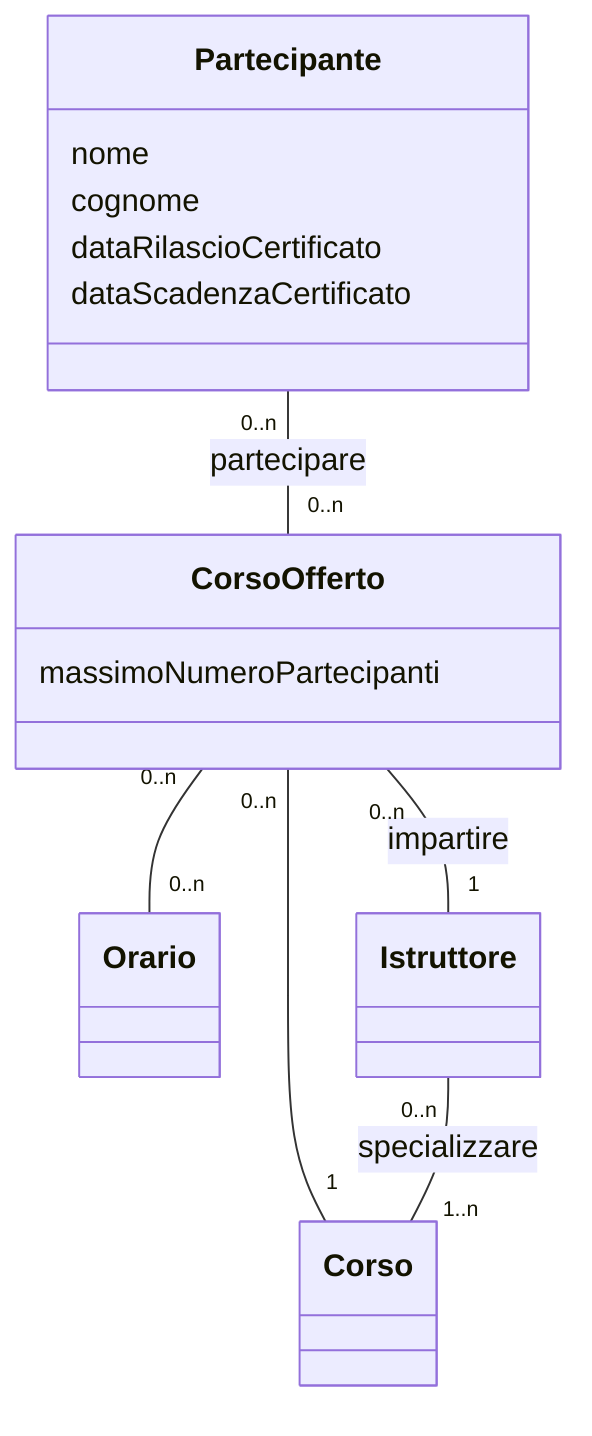 classDiagram
 class Partecipante {
  nome
  cognome
  dataRilascioCertificato
  dataScadenzaCertificato
 }
 class CorsoOfferto {
  massimoNumeroPartecipanti
 }
 class Orario
 class Corso
 class Istruttore

 Partecipante "0..n" -- "0..n" CorsoOfferto : partecipare
 CorsoOfferto "0..n" -- "1" Corso
 CorsoOfferto "0..n" -- "1" Istruttore : impartire
 Istruttore "0..n" -- "1..n" Corso: specializzare
 CorsoOfferto "0..n" -- "0..n" Orario